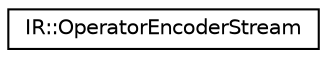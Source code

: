 digraph "Graphical Class Hierarchy"
{
  edge [fontname="Helvetica",fontsize="10",labelfontname="Helvetica",labelfontsize="10"];
  node [fontname="Helvetica",fontsize="10",shape=record];
  rankdir="LR";
  Node0 [label="IR::OperatorEncoderStream",height=0.2,width=0.4,color="black", fillcolor="white", style="filled",URL="$struct_i_r_1_1_operator_encoder_stream.html"];
}
